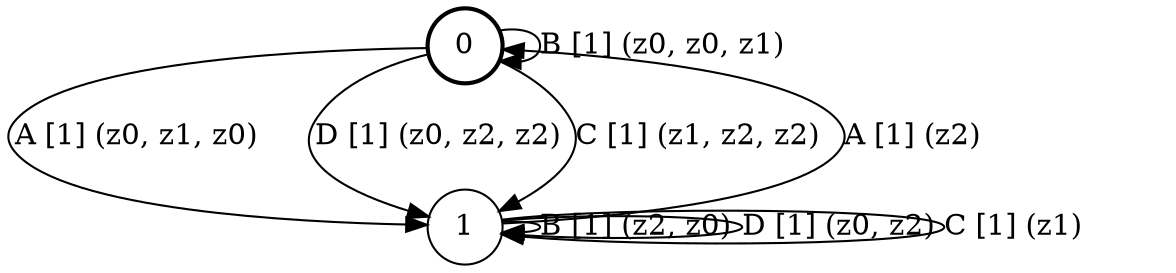 # generated file, don't try to modify
# command: dot -Tpng <filename> > tree.png
digraph Automaton {
    node [shape = circle];
    0 [style = "bold"];
    0 -> 0 [label = "B [1] (z0, z0, z1) "];
    0 -> 1 [label = "A [1] (z0, z1, z0) "];
    0 -> 1 [label = "D [1] (z0, z2, z2) "];
    0 -> 1 [label = "C [1] (z1, z2, z2) "];
    1 -> 1 [label = "B [1] (z2, z0) "];
    1 -> 0 [label = "A [1] (z2) "];
    1 -> 1 [label = "D [1] (z0, z2) "];
    1 -> 1 [label = "C [1] (z1) "];
}
